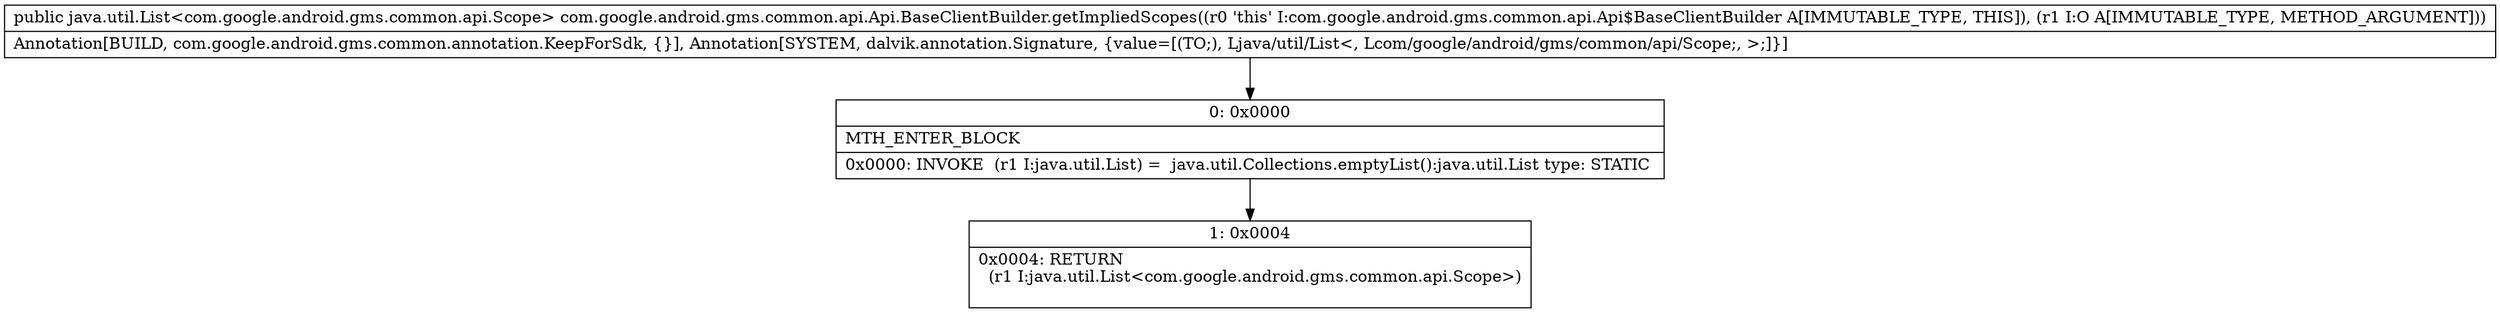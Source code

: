 digraph "CFG forcom.google.android.gms.common.api.Api.BaseClientBuilder.getImpliedScopes(Ljava\/lang\/Object;)Ljava\/util\/List;" {
Node_0 [shape=record,label="{0\:\ 0x0000|MTH_ENTER_BLOCK\l|0x0000: INVOKE  (r1 I:java.util.List) =  java.util.Collections.emptyList():java.util.List type: STATIC \l}"];
Node_1 [shape=record,label="{1\:\ 0x0004|0x0004: RETURN  \l  (r1 I:java.util.List\<com.google.android.gms.common.api.Scope\>)\l \l}"];
MethodNode[shape=record,label="{public java.util.List\<com.google.android.gms.common.api.Scope\> com.google.android.gms.common.api.Api.BaseClientBuilder.getImpliedScopes((r0 'this' I:com.google.android.gms.common.api.Api$BaseClientBuilder A[IMMUTABLE_TYPE, THIS]), (r1 I:O A[IMMUTABLE_TYPE, METHOD_ARGUMENT]))  | Annotation[BUILD, com.google.android.gms.common.annotation.KeepForSdk, \{\}], Annotation[SYSTEM, dalvik.annotation.Signature, \{value=[(TO;), Ljava\/util\/List\<, Lcom\/google\/android\/gms\/common\/api\/Scope;, \>;]\}]\l}"];
MethodNode -> Node_0;
Node_0 -> Node_1;
}

